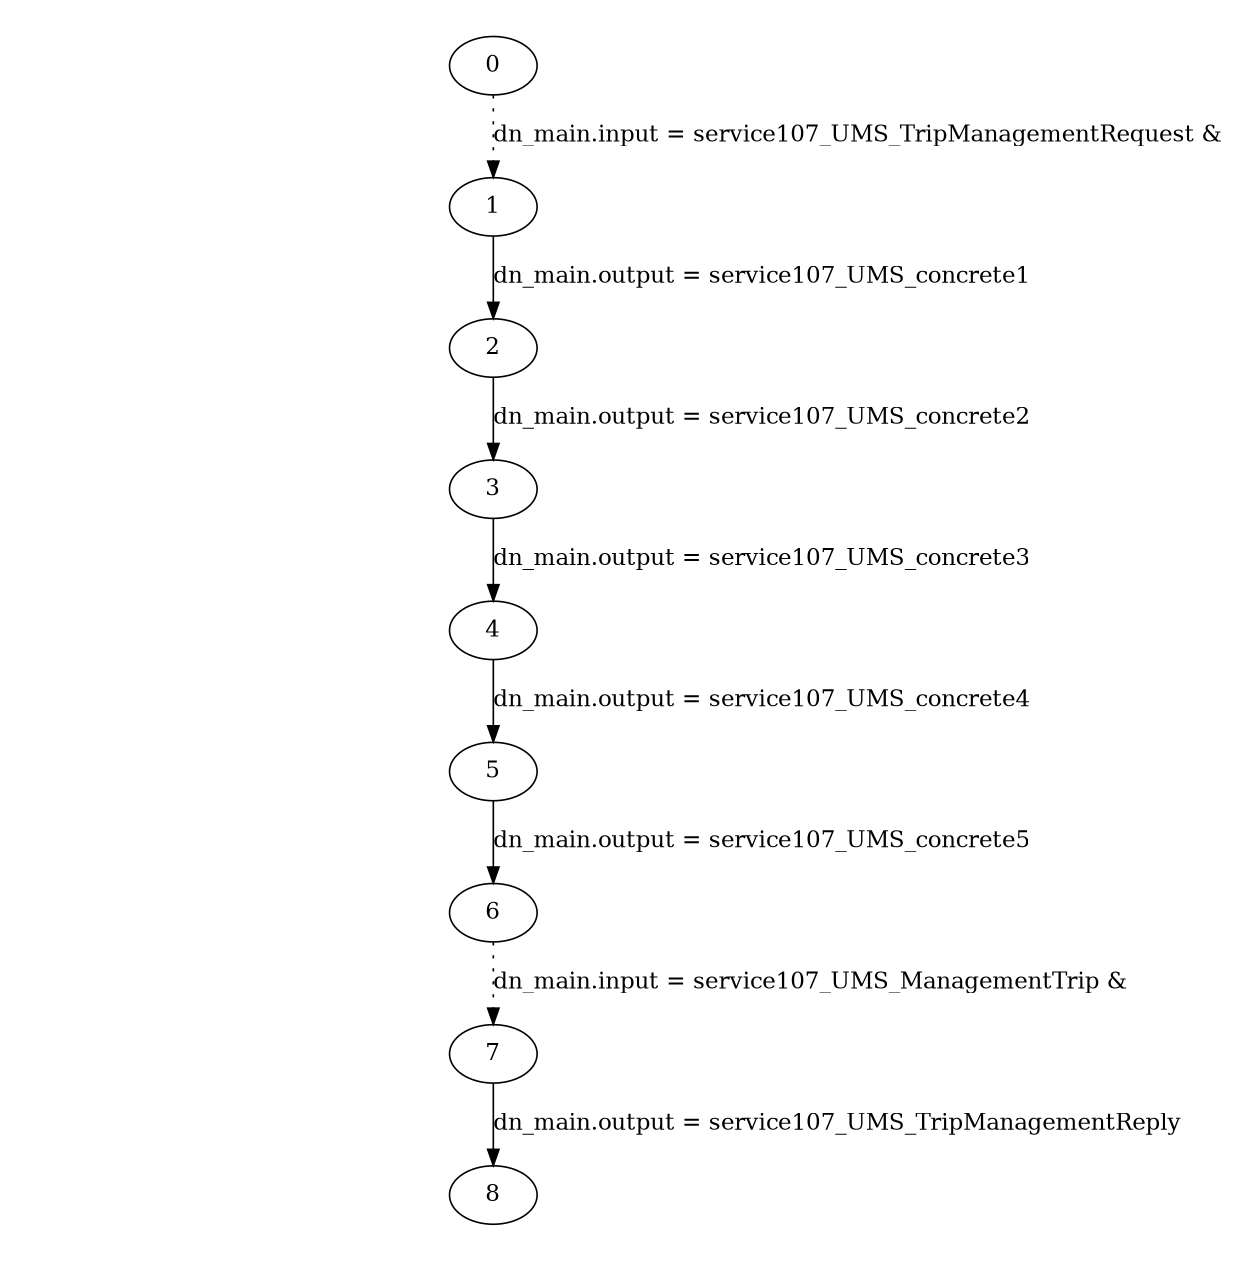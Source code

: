 digraph plan_fsm {
ratio="1.3";
margin="0.2";
size="8.0,11.4";
"0" -> "1" [style=dotted label="dn_main.input = service107_UMS_TripManagementRequest &\n"]
"1" -> "2" [label="dn_main.output = service107_UMS_concrete1"]
"2" -> "3" [label="dn_main.output = service107_UMS_concrete2"]
"3" -> "4" [label="dn_main.output = service107_UMS_concrete3"]
"4" -> "5" [label="dn_main.output = service107_UMS_concrete4"]
"5" -> "6" [label="dn_main.output = service107_UMS_concrete5"]
"6" -> "7" [style=dotted label="dn_main.input = service107_UMS_ManagementTrip &\n"]
"7" -> "8" [label="dn_main.output = service107_UMS_TripManagementReply"]
}

